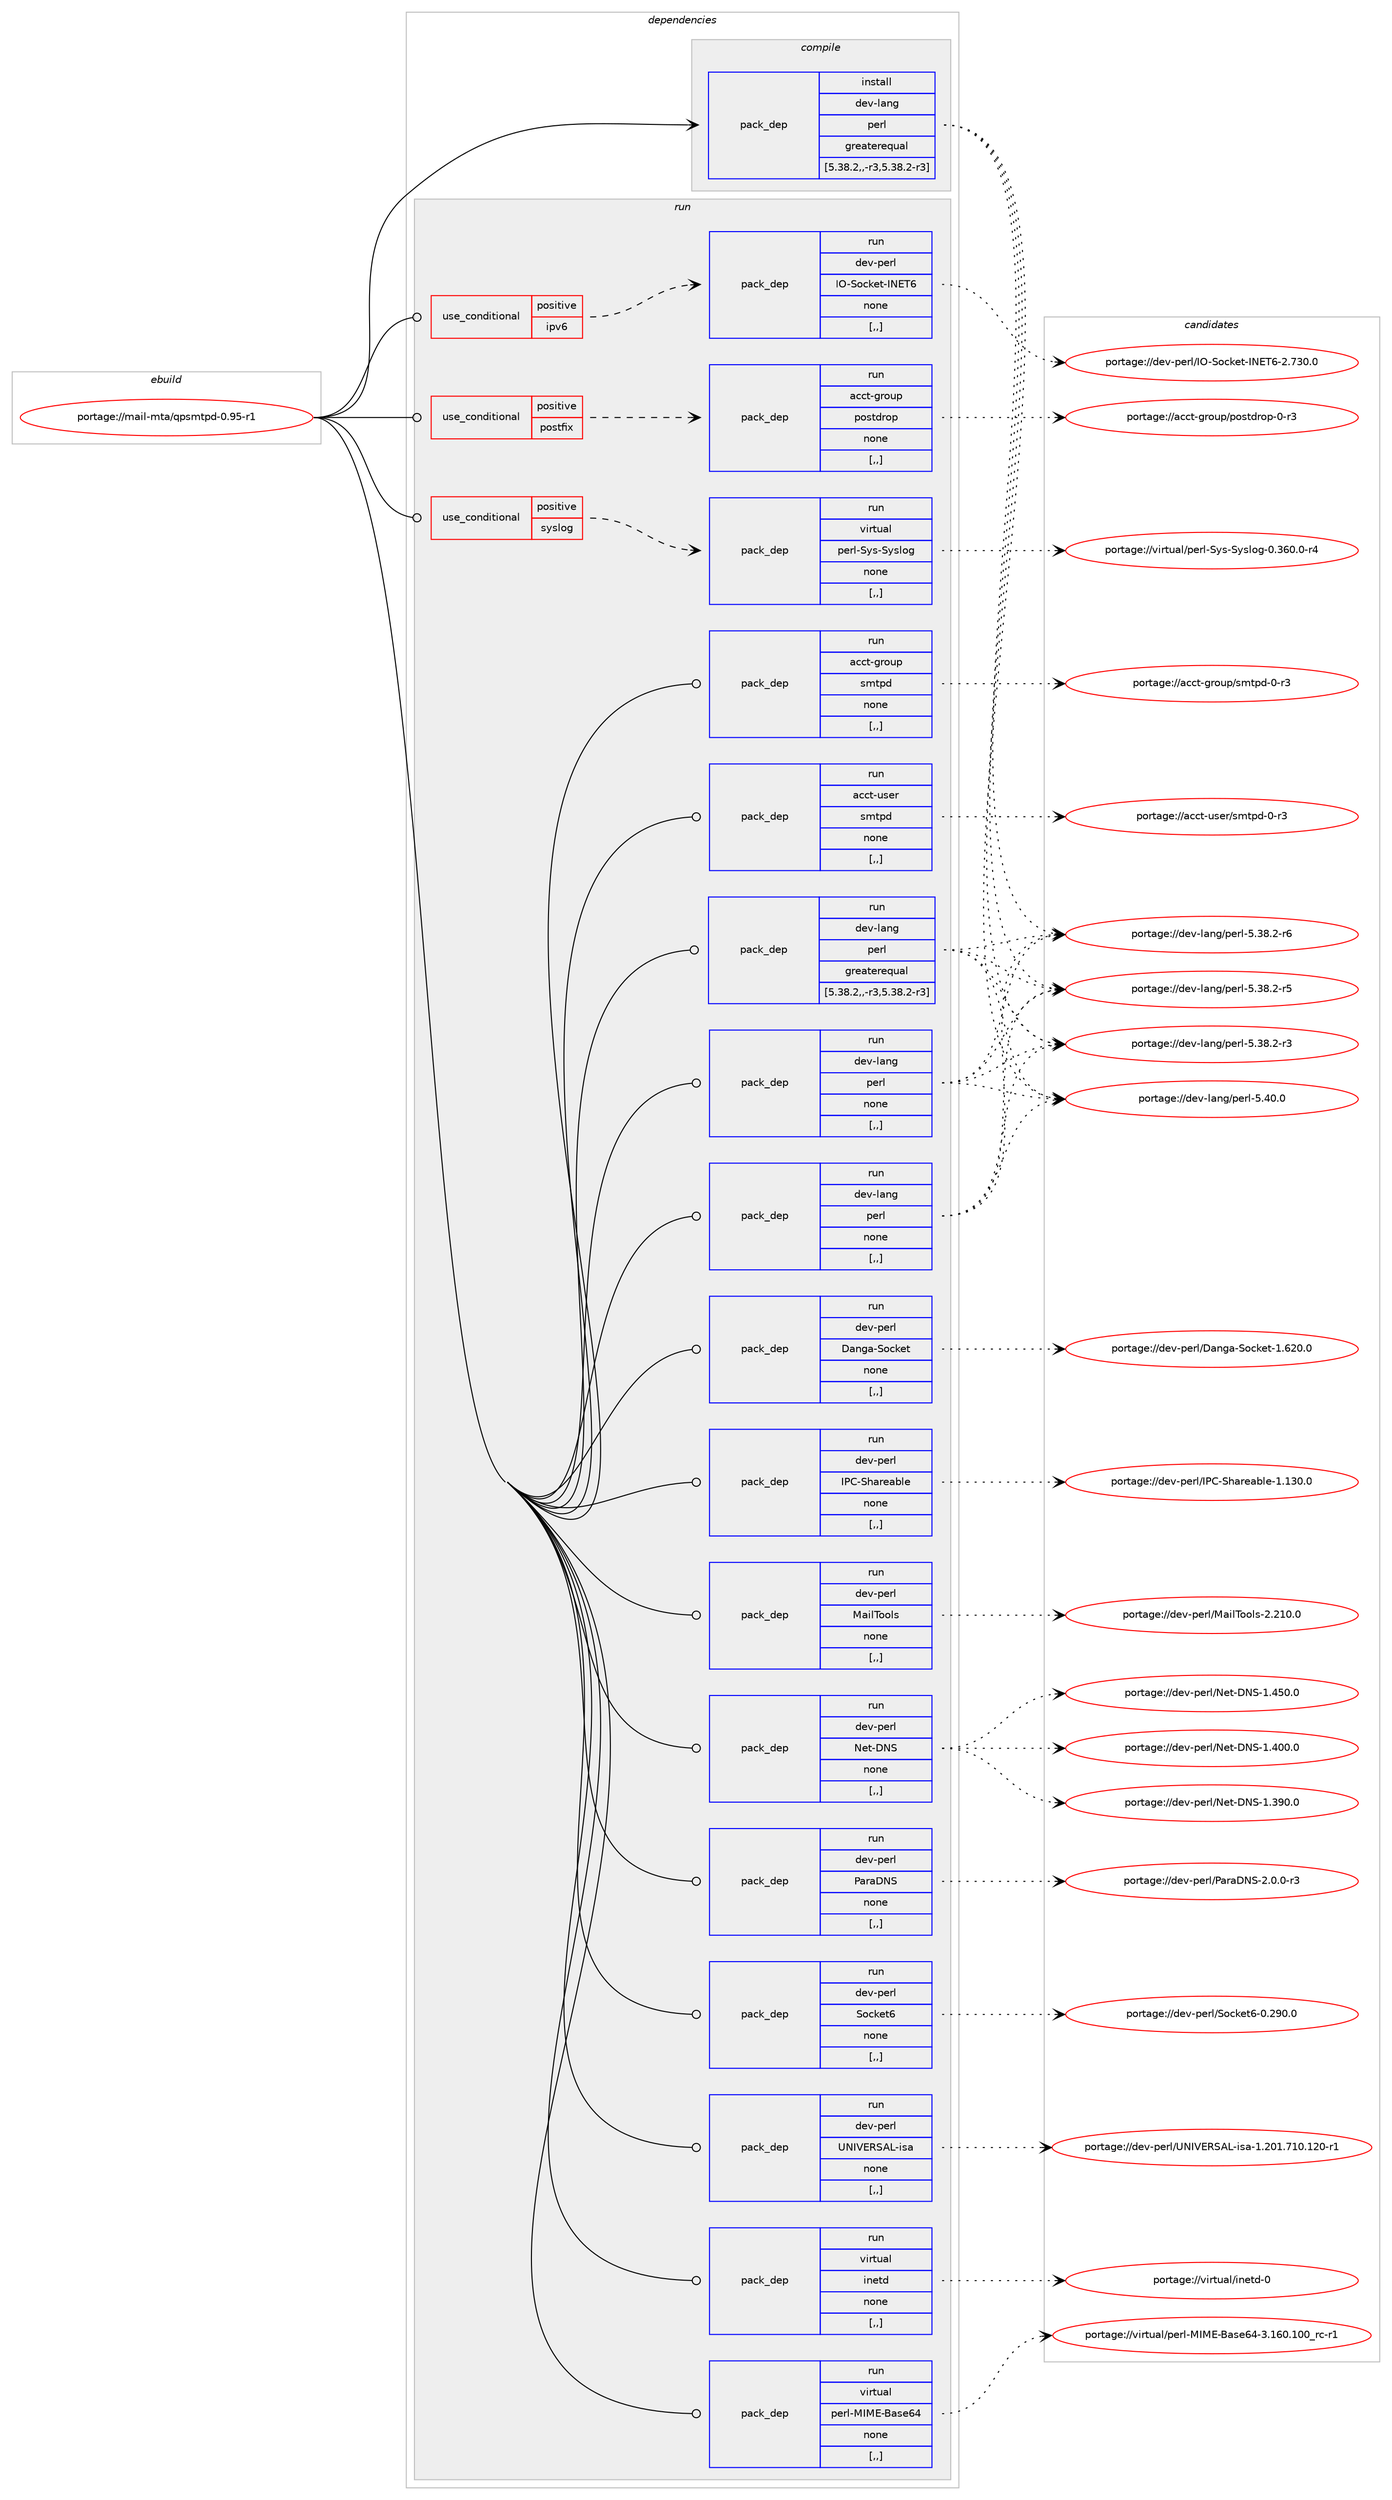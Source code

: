 digraph prolog {

# *************
# Graph options
# *************

newrank=true;
concentrate=true;
compound=true;
graph [rankdir=LR,fontname=Helvetica,fontsize=10,ranksep=1.5];#, ranksep=2.5, nodesep=0.2];
edge  [arrowhead=vee];
node  [fontname=Helvetica,fontsize=10];

# **********
# The ebuild
# **********

subgraph cluster_leftcol {
color=gray;
label=<<i>ebuild</i>>;
id [label="portage://mail-mta/qpsmtpd-0.95-r1", color=red, width=4, href="../mail-mta/qpsmtpd-0.95-r1.svg"];
}

# ****************
# The dependencies
# ****************

subgraph cluster_midcol {
color=gray;
label=<<i>dependencies</i>>;
subgraph cluster_compile {
fillcolor="#eeeeee";
style=filled;
label=<<i>compile</i>>;
subgraph pack208928 {
dependency282411 [label=<<TABLE BORDER="0" CELLBORDER="1" CELLSPACING="0" CELLPADDING="4" WIDTH="220"><TR><TD ROWSPAN="6" CELLPADDING="30">pack_dep</TD></TR><TR><TD WIDTH="110">install</TD></TR><TR><TD>dev-lang</TD></TR><TR><TD>perl</TD></TR><TR><TD>greaterequal</TD></TR><TR><TD>[5.38.2,,-r3,5.38.2-r3]</TD></TR></TABLE>>, shape=none, color=blue];
}
id:e -> dependency282411:w [weight=20,style="solid",arrowhead="vee"];
}
subgraph cluster_compileandrun {
fillcolor="#eeeeee";
style=filled;
label=<<i>compile and run</i>>;
}
subgraph cluster_run {
fillcolor="#eeeeee";
style=filled;
label=<<i>run</i>>;
subgraph cond71160 {
dependency282412 [label=<<TABLE BORDER="0" CELLBORDER="1" CELLSPACING="0" CELLPADDING="4"><TR><TD ROWSPAN="3" CELLPADDING="10">use_conditional</TD></TR><TR><TD>positive</TD></TR><TR><TD>ipv6</TD></TR></TABLE>>, shape=none, color=red];
subgraph pack208929 {
dependency282413 [label=<<TABLE BORDER="0" CELLBORDER="1" CELLSPACING="0" CELLPADDING="4" WIDTH="220"><TR><TD ROWSPAN="6" CELLPADDING="30">pack_dep</TD></TR><TR><TD WIDTH="110">run</TD></TR><TR><TD>dev-perl</TD></TR><TR><TD>IO-Socket-INET6</TD></TR><TR><TD>none</TD></TR><TR><TD>[,,]</TD></TR></TABLE>>, shape=none, color=blue];
}
dependency282412:e -> dependency282413:w [weight=20,style="dashed",arrowhead="vee"];
}
id:e -> dependency282412:w [weight=20,style="solid",arrowhead="odot"];
subgraph cond71161 {
dependency282414 [label=<<TABLE BORDER="0" CELLBORDER="1" CELLSPACING="0" CELLPADDING="4"><TR><TD ROWSPAN="3" CELLPADDING="10">use_conditional</TD></TR><TR><TD>positive</TD></TR><TR><TD>postfix</TD></TR></TABLE>>, shape=none, color=red];
subgraph pack208930 {
dependency282415 [label=<<TABLE BORDER="0" CELLBORDER="1" CELLSPACING="0" CELLPADDING="4" WIDTH="220"><TR><TD ROWSPAN="6" CELLPADDING="30">pack_dep</TD></TR><TR><TD WIDTH="110">run</TD></TR><TR><TD>acct-group</TD></TR><TR><TD>postdrop</TD></TR><TR><TD>none</TD></TR><TR><TD>[,,]</TD></TR></TABLE>>, shape=none, color=blue];
}
dependency282414:e -> dependency282415:w [weight=20,style="dashed",arrowhead="vee"];
}
id:e -> dependency282414:w [weight=20,style="solid",arrowhead="odot"];
subgraph cond71162 {
dependency282416 [label=<<TABLE BORDER="0" CELLBORDER="1" CELLSPACING="0" CELLPADDING="4"><TR><TD ROWSPAN="3" CELLPADDING="10">use_conditional</TD></TR><TR><TD>positive</TD></TR><TR><TD>syslog</TD></TR></TABLE>>, shape=none, color=red];
subgraph pack208931 {
dependency282417 [label=<<TABLE BORDER="0" CELLBORDER="1" CELLSPACING="0" CELLPADDING="4" WIDTH="220"><TR><TD ROWSPAN="6" CELLPADDING="30">pack_dep</TD></TR><TR><TD WIDTH="110">run</TD></TR><TR><TD>virtual</TD></TR><TR><TD>perl-Sys-Syslog</TD></TR><TR><TD>none</TD></TR><TR><TD>[,,]</TD></TR></TABLE>>, shape=none, color=blue];
}
dependency282416:e -> dependency282417:w [weight=20,style="dashed",arrowhead="vee"];
}
id:e -> dependency282416:w [weight=20,style="solid",arrowhead="odot"];
subgraph pack208932 {
dependency282418 [label=<<TABLE BORDER="0" CELLBORDER="1" CELLSPACING="0" CELLPADDING="4" WIDTH="220"><TR><TD ROWSPAN="6" CELLPADDING="30">pack_dep</TD></TR><TR><TD WIDTH="110">run</TD></TR><TR><TD>acct-group</TD></TR><TR><TD>smtpd</TD></TR><TR><TD>none</TD></TR><TR><TD>[,,]</TD></TR></TABLE>>, shape=none, color=blue];
}
id:e -> dependency282418:w [weight=20,style="solid",arrowhead="odot"];
subgraph pack208933 {
dependency282419 [label=<<TABLE BORDER="0" CELLBORDER="1" CELLSPACING="0" CELLPADDING="4" WIDTH="220"><TR><TD ROWSPAN="6" CELLPADDING="30">pack_dep</TD></TR><TR><TD WIDTH="110">run</TD></TR><TR><TD>acct-user</TD></TR><TR><TD>smtpd</TD></TR><TR><TD>none</TD></TR><TR><TD>[,,]</TD></TR></TABLE>>, shape=none, color=blue];
}
id:e -> dependency282419:w [weight=20,style="solid",arrowhead="odot"];
subgraph pack208934 {
dependency282420 [label=<<TABLE BORDER="0" CELLBORDER="1" CELLSPACING="0" CELLPADDING="4" WIDTH="220"><TR><TD ROWSPAN="6" CELLPADDING="30">pack_dep</TD></TR><TR><TD WIDTH="110">run</TD></TR><TR><TD>dev-lang</TD></TR><TR><TD>perl</TD></TR><TR><TD>greaterequal</TD></TR><TR><TD>[5.38.2,,-r3,5.38.2-r3]</TD></TR></TABLE>>, shape=none, color=blue];
}
id:e -> dependency282420:w [weight=20,style="solid",arrowhead="odot"];
subgraph pack208935 {
dependency282421 [label=<<TABLE BORDER="0" CELLBORDER="1" CELLSPACING="0" CELLPADDING="4" WIDTH="220"><TR><TD ROWSPAN="6" CELLPADDING="30">pack_dep</TD></TR><TR><TD WIDTH="110">run</TD></TR><TR><TD>dev-lang</TD></TR><TR><TD>perl</TD></TR><TR><TD>none</TD></TR><TR><TD>[,,]</TD></TR></TABLE>>, shape=none, color=blue];
}
id:e -> dependency282421:w [weight=20,style="solid",arrowhead="odot"];
subgraph pack208936 {
dependency282422 [label=<<TABLE BORDER="0" CELLBORDER="1" CELLSPACING="0" CELLPADDING="4" WIDTH="220"><TR><TD ROWSPAN="6" CELLPADDING="30">pack_dep</TD></TR><TR><TD WIDTH="110">run</TD></TR><TR><TD>dev-lang</TD></TR><TR><TD>perl</TD></TR><TR><TD>none</TD></TR><TR><TD>[,,]</TD></TR></TABLE>>, shape=none, color=blue];
}
id:e -> dependency282422:w [weight=20,style="solid",arrowhead="odot"];
subgraph pack208937 {
dependency282423 [label=<<TABLE BORDER="0" CELLBORDER="1" CELLSPACING="0" CELLPADDING="4" WIDTH="220"><TR><TD ROWSPAN="6" CELLPADDING="30">pack_dep</TD></TR><TR><TD WIDTH="110">run</TD></TR><TR><TD>dev-perl</TD></TR><TR><TD>Danga-Socket</TD></TR><TR><TD>none</TD></TR><TR><TD>[,,]</TD></TR></TABLE>>, shape=none, color=blue];
}
id:e -> dependency282423:w [weight=20,style="solid",arrowhead="odot"];
subgraph pack208938 {
dependency282424 [label=<<TABLE BORDER="0" CELLBORDER="1" CELLSPACING="0" CELLPADDING="4" WIDTH="220"><TR><TD ROWSPAN="6" CELLPADDING="30">pack_dep</TD></TR><TR><TD WIDTH="110">run</TD></TR><TR><TD>dev-perl</TD></TR><TR><TD>IPC-Shareable</TD></TR><TR><TD>none</TD></TR><TR><TD>[,,]</TD></TR></TABLE>>, shape=none, color=blue];
}
id:e -> dependency282424:w [weight=20,style="solid",arrowhead="odot"];
subgraph pack208939 {
dependency282425 [label=<<TABLE BORDER="0" CELLBORDER="1" CELLSPACING="0" CELLPADDING="4" WIDTH="220"><TR><TD ROWSPAN="6" CELLPADDING="30">pack_dep</TD></TR><TR><TD WIDTH="110">run</TD></TR><TR><TD>dev-perl</TD></TR><TR><TD>MailTools</TD></TR><TR><TD>none</TD></TR><TR><TD>[,,]</TD></TR></TABLE>>, shape=none, color=blue];
}
id:e -> dependency282425:w [weight=20,style="solid",arrowhead="odot"];
subgraph pack208940 {
dependency282426 [label=<<TABLE BORDER="0" CELLBORDER="1" CELLSPACING="0" CELLPADDING="4" WIDTH="220"><TR><TD ROWSPAN="6" CELLPADDING="30">pack_dep</TD></TR><TR><TD WIDTH="110">run</TD></TR><TR><TD>dev-perl</TD></TR><TR><TD>Net-DNS</TD></TR><TR><TD>none</TD></TR><TR><TD>[,,]</TD></TR></TABLE>>, shape=none, color=blue];
}
id:e -> dependency282426:w [weight=20,style="solid",arrowhead="odot"];
subgraph pack208941 {
dependency282427 [label=<<TABLE BORDER="0" CELLBORDER="1" CELLSPACING="0" CELLPADDING="4" WIDTH="220"><TR><TD ROWSPAN="6" CELLPADDING="30">pack_dep</TD></TR><TR><TD WIDTH="110">run</TD></TR><TR><TD>dev-perl</TD></TR><TR><TD>ParaDNS</TD></TR><TR><TD>none</TD></TR><TR><TD>[,,]</TD></TR></TABLE>>, shape=none, color=blue];
}
id:e -> dependency282427:w [weight=20,style="solid",arrowhead="odot"];
subgraph pack208942 {
dependency282428 [label=<<TABLE BORDER="0" CELLBORDER="1" CELLSPACING="0" CELLPADDING="4" WIDTH="220"><TR><TD ROWSPAN="6" CELLPADDING="30">pack_dep</TD></TR><TR><TD WIDTH="110">run</TD></TR><TR><TD>dev-perl</TD></TR><TR><TD>Socket6</TD></TR><TR><TD>none</TD></TR><TR><TD>[,,]</TD></TR></TABLE>>, shape=none, color=blue];
}
id:e -> dependency282428:w [weight=20,style="solid",arrowhead="odot"];
subgraph pack208943 {
dependency282429 [label=<<TABLE BORDER="0" CELLBORDER="1" CELLSPACING="0" CELLPADDING="4" WIDTH="220"><TR><TD ROWSPAN="6" CELLPADDING="30">pack_dep</TD></TR><TR><TD WIDTH="110">run</TD></TR><TR><TD>dev-perl</TD></TR><TR><TD>UNIVERSAL-isa</TD></TR><TR><TD>none</TD></TR><TR><TD>[,,]</TD></TR></TABLE>>, shape=none, color=blue];
}
id:e -> dependency282429:w [weight=20,style="solid",arrowhead="odot"];
subgraph pack208944 {
dependency282430 [label=<<TABLE BORDER="0" CELLBORDER="1" CELLSPACING="0" CELLPADDING="4" WIDTH="220"><TR><TD ROWSPAN="6" CELLPADDING="30">pack_dep</TD></TR><TR><TD WIDTH="110">run</TD></TR><TR><TD>virtual</TD></TR><TR><TD>inetd</TD></TR><TR><TD>none</TD></TR><TR><TD>[,,]</TD></TR></TABLE>>, shape=none, color=blue];
}
id:e -> dependency282430:w [weight=20,style="solid",arrowhead="odot"];
subgraph pack208945 {
dependency282431 [label=<<TABLE BORDER="0" CELLBORDER="1" CELLSPACING="0" CELLPADDING="4" WIDTH="220"><TR><TD ROWSPAN="6" CELLPADDING="30">pack_dep</TD></TR><TR><TD WIDTH="110">run</TD></TR><TR><TD>virtual</TD></TR><TR><TD>perl-MIME-Base64</TD></TR><TR><TD>none</TD></TR><TR><TD>[,,]</TD></TR></TABLE>>, shape=none, color=blue];
}
id:e -> dependency282431:w [weight=20,style="solid",arrowhead="odot"];
}
}

# **************
# The candidates
# **************

subgraph cluster_choices {
rank=same;
color=gray;
label=<<i>candidates</i>>;

subgraph choice208928 {
color=black;
nodesep=1;
choice10010111845108971101034711210111410845534652484648 [label="portage://dev-lang/perl-5.40.0", color=red, width=4,href="../dev-lang/perl-5.40.0.svg"];
choice100101118451089711010347112101114108455346515646504511454 [label="portage://dev-lang/perl-5.38.2-r6", color=red, width=4,href="../dev-lang/perl-5.38.2-r6.svg"];
choice100101118451089711010347112101114108455346515646504511453 [label="portage://dev-lang/perl-5.38.2-r5", color=red, width=4,href="../dev-lang/perl-5.38.2-r5.svg"];
choice100101118451089711010347112101114108455346515646504511451 [label="portage://dev-lang/perl-5.38.2-r3", color=red, width=4,href="../dev-lang/perl-5.38.2-r3.svg"];
dependency282411:e -> choice10010111845108971101034711210111410845534652484648:w [style=dotted,weight="100"];
dependency282411:e -> choice100101118451089711010347112101114108455346515646504511454:w [style=dotted,weight="100"];
dependency282411:e -> choice100101118451089711010347112101114108455346515646504511453:w [style=dotted,weight="100"];
dependency282411:e -> choice100101118451089711010347112101114108455346515646504511451:w [style=dotted,weight="100"];
}
subgraph choice208929 {
color=black;
nodesep=1;
choice100101118451121011141084773794583111991071011164573786984544550465551484648 [label="portage://dev-perl/IO-Socket-INET6-2.730.0", color=red, width=4,href="../dev-perl/IO-Socket-INET6-2.730.0.svg"];
dependency282413:e -> choice100101118451121011141084773794583111991071011164573786984544550465551484648:w [style=dotted,weight="100"];
}
subgraph choice208930 {
color=black;
nodesep=1;
choice979999116451031141111171124711211111511610011411111245484511451 [label="portage://acct-group/postdrop-0-r3", color=red, width=4,href="../acct-group/postdrop-0-r3.svg"];
dependency282415:e -> choice979999116451031141111171124711211111511610011411111245484511451:w [style=dotted,weight="100"];
}
subgraph choice208931 {
color=black;
nodesep=1;
choice11810511411611797108471121011141084583121115458312111510811110345484651544846484511452 [label="portage://virtual/perl-Sys-Syslog-0.360.0-r4", color=red, width=4,href="../virtual/perl-Sys-Syslog-0.360.0-r4.svg"];
dependency282417:e -> choice11810511411611797108471121011141084583121115458312111510811110345484651544846484511452:w [style=dotted,weight="100"];
}
subgraph choice208932 {
color=black;
nodesep=1;
choice979999116451031141111171124711510911611210045484511451 [label="portage://acct-group/smtpd-0-r3", color=red, width=4,href="../acct-group/smtpd-0-r3.svg"];
dependency282418:e -> choice979999116451031141111171124711510911611210045484511451:w [style=dotted,weight="100"];
}
subgraph choice208933 {
color=black;
nodesep=1;
choice979999116451171151011144711510911611210045484511451 [label="portage://acct-user/smtpd-0-r3", color=red, width=4,href="../acct-user/smtpd-0-r3.svg"];
dependency282419:e -> choice979999116451171151011144711510911611210045484511451:w [style=dotted,weight="100"];
}
subgraph choice208934 {
color=black;
nodesep=1;
choice10010111845108971101034711210111410845534652484648 [label="portage://dev-lang/perl-5.40.0", color=red, width=4,href="../dev-lang/perl-5.40.0.svg"];
choice100101118451089711010347112101114108455346515646504511454 [label="portage://dev-lang/perl-5.38.2-r6", color=red, width=4,href="../dev-lang/perl-5.38.2-r6.svg"];
choice100101118451089711010347112101114108455346515646504511453 [label="portage://dev-lang/perl-5.38.2-r5", color=red, width=4,href="../dev-lang/perl-5.38.2-r5.svg"];
choice100101118451089711010347112101114108455346515646504511451 [label="portage://dev-lang/perl-5.38.2-r3", color=red, width=4,href="../dev-lang/perl-5.38.2-r3.svg"];
dependency282420:e -> choice10010111845108971101034711210111410845534652484648:w [style=dotted,weight="100"];
dependency282420:e -> choice100101118451089711010347112101114108455346515646504511454:w [style=dotted,weight="100"];
dependency282420:e -> choice100101118451089711010347112101114108455346515646504511453:w [style=dotted,weight="100"];
dependency282420:e -> choice100101118451089711010347112101114108455346515646504511451:w [style=dotted,weight="100"];
}
subgraph choice208935 {
color=black;
nodesep=1;
choice10010111845108971101034711210111410845534652484648 [label="portage://dev-lang/perl-5.40.0", color=red, width=4,href="../dev-lang/perl-5.40.0.svg"];
choice100101118451089711010347112101114108455346515646504511454 [label="portage://dev-lang/perl-5.38.2-r6", color=red, width=4,href="../dev-lang/perl-5.38.2-r6.svg"];
choice100101118451089711010347112101114108455346515646504511453 [label="portage://dev-lang/perl-5.38.2-r5", color=red, width=4,href="../dev-lang/perl-5.38.2-r5.svg"];
choice100101118451089711010347112101114108455346515646504511451 [label="portage://dev-lang/perl-5.38.2-r3", color=red, width=4,href="../dev-lang/perl-5.38.2-r3.svg"];
dependency282421:e -> choice10010111845108971101034711210111410845534652484648:w [style=dotted,weight="100"];
dependency282421:e -> choice100101118451089711010347112101114108455346515646504511454:w [style=dotted,weight="100"];
dependency282421:e -> choice100101118451089711010347112101114108455346515646504511453:w [style=dotted,weight="100"];
dependency282421:e -> choice100101118451089711010347112101114108455346515646504511451:w [style=dotted,weight="100"];
}
subgraph choice208936 {
color=black;
nodesep=1;
choice10010111845108971101034711210111410845534652484648 [label="portage://dev-lang/perl-5.40.0", color=red, width=4,href="../dev-lang/perl-5.40.0.svg"];
choice100101118451089711010347112101114108455346515646504511454 [label="portage://dev-lang/perl-5.38.2-r6", color=red, width=4,href="../dev-lang/perl-5.38.2-r6.svg"];
choice100101118451089711010347112101114108455346515646504511453 [label="portage://dev-lang/perl-5.38.2-r5", color=red, width=4,href="../dev-lang/perl-5.38.2-r5.svg"];
choice100101118451089711010347112101114108455346515646504511451 [label="portage://dev-lang/perl-5.38.2-r3", color=red, width=4,href="../dev-lang/perl-5.38.2-r3.svg"];
dependency282422:e -> choice10010111845108971101034711210111410845534652484648:w [style=dotted,weight="100"];
dependency282422:e -> choice100101118451089711010347112101114108455346515646504511454:w [style=dotted,weight="100"];
dependency282422:e -> choice100101118451089711010347112101114108455346515646504511453:w [style=dotted,weight="100"];
dependency282422:e -> choice100101118451089711010347112101114108455346515646504511451:w [style=dotted,weight="100"];
}
subgraph choice208937 {
color=black;
nodesep=1;
choice10010111845112101114108476897110103974583111991071011164549465450484648 [label="portage://dev-perl/Danga-Socket-1.620.0", color=red, width=4,href="../dev-perl/Danga-Socket-1.620.0.svg"];
dependency282423:e -> choice10010111845112101114108476897110103974583111991071011164549465450484648:w [style=dotted,weight="100"];
}
subgraph choice208938 {
color=black;
nodesep=1;
choice100101118451121011141084773806745831049711410197981081014549464951484648 [label="portage://dev-perl/IPC-Shareable-1.130.0", color=red, width=4,href="../dev-perl/IPC-Shareable-1.130.0.svg"];
dependency282424:e -> choice100101118451121011141084773806745831049711410197981081014549464951484648:w [style=dotted,weight="100"];
}
subgraph choice208939 {
color=black;
nodesep=1;
choice10010111845112101114108477797105108841111111081154550465049484648 [label="portage://dev-perl/MailTools-2.210.0", color=red, width=4,href="../dev-perl/MailTools-2.210.0.svg"];
dependency282425:e -> choice10010111845112101114108477797105108841111111081154550465049484648:w [style=dotted,weight="100"];
}
subgraph choice208940 {
color=black;
nodesep=1;
choice100101118451121011141084778101116456878834549465253484648 [label="portage://dev-perl/Net-DNS-1.450.0", color=red, width=4,href="../dev-perl/Net-DNS-1.450.0.svg"];
choice100101118451121011141084778101116456878834549465248484648 [label="portage://dev-perl/Net-DNS-1.400.0", color=red, width=4,href="../dev-perl/Net-DNS-1.400.0.svg"];
choice100101118451121011141084778101116456878834549465157484648 [label="portage://dev-perl/Net-DNS-1.390.0", color=red, width=4,href="../dev-perl/Net-DNS-1.390.0.svg"];
dependency282426:e -> choice100101118451121011141084778101116456878834549465253484648:w [style=dotted,weight="100"];
dependency282426:e -> choice100101118451121011141084778101116456878834549465248484648:w [style=dotted,weight="100"];
dependency282426:e -> choice100101118451121011141084778101116456878834549465157484648:w [style=dotted,weight="100"];
}
subgraph choice208941 {
color=black;
nodesep=1;
choice10010111845112101114108478097114976878834550464846484511451 [label="portage://dev-perl/ParaDNS-2.0.0-r3", color=red, width=4,href="../dev-perl/ParaDNS-2.0.0-r3.svg"];
dependency282427:e -> choice10010111845112101114108478097114976878834550464846484511451:w [style=dotted,weight="100"];
}
subgraph choice208942 {
color=black;
nodesep=1;
choice10010111845112101114108478311199107101116544548465057484648 [label="portage://dev-perl/Socket6-0.290.0", color=red, width=4,href="../dev-perl/Socket6-0.290.0.svg"];
dependency282428:e -> choice10010111845112101114108478311199107101116544548465057484648:w [style=dotted,weight="100"];
}
subgraph choice208943 {
color=black;
nodesep=1;
choice1001011184511210111410847857873866982836576451051159745494650484946554948464950484511449 [label="portage://dev-perl/UNIVERSAL-isa-1.201.710.120-r1", color=red, width=4,href="../dev-perl/UNIVERSAL-isa-1.201.710.120-r1.svg"];
dependency282429:e -> choice1001011184511210111410847857873866982836576451051159745494650484946554948464950484511449:w [style=dotted,weight="100"];
}
subgraph choice208944 {
color=black;
nodesep=1;
choice11810511411611797108471051101011161004548 [label="portage://virtual/inetd-0", color=red, width=4,href="../virtual/inetd-0.svg"];
dependency282430:e -> choice11810511411611797108471051101011161004548:w [style=dotted,weight="100"];
}
subgraph choice208945 {
color=black;
nodesep=1;
choice1181051141161179710847112101114108457773776945669711510154524551464954484649484895114994511449 [label="portage://virtual/perl-MIME-Base64-3.160.100_rc-r1", color=red, width=4,href="../virtual/perl-MIME-Base64-3.160.100_rc-r1.svg"];
dependency282431:e -> choice1181051141161179710847112101114108457773776945669711510154524551464954484649484895114994511449:w [style=dotted,weight="100"];
}
}

}
